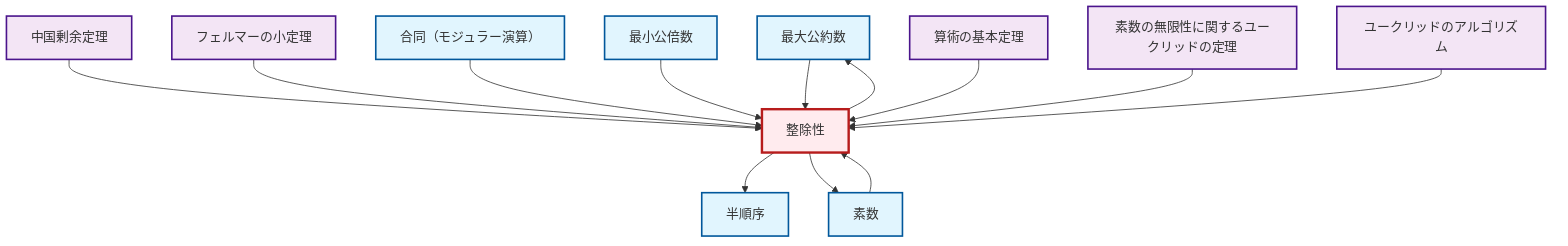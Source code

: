 graph TD
    classDef definition fill:#e1f5fe,stroke:#01579b,stroke-width:2px
    classDef theorem fill:#f3e5f5,stroke:#4a148c,stroke-width:2px
    classDef axiom fill:#fff3e0,stroke:#e65100,stroke-width:2px
    classDef example fill:#e8f5e9,stroke:#1b5e20,stroke-width:2px
    classDef current fill:#ffebee,stroke:#b71c1c,stroke-width:3px
    def-gcd["最大公約数"]:::definition
    def-partial-order["半順序"]:::definition
    thm-fermat-little["フェルマーの小定理"]:::theorem
    thm-fundamental-arithmetic["算術の基本定理"]:::theorem
    def-prime["素数"]:::definition
    def-lcm["最小公倍数"]:::definition
    thm-chinese-remainder["中国剰余定理"]:::theorem
    def-congruence["合同（モジュラー演算）"]:::definition
    thm-euclidean-algorithm["ユークリッドのアルゴリズム"]:::theorem
    def-divisibility["整除性"]:::definition
    thm-euclid-infinitude-primes["素数の無限性に関するユークリッドの定理"]:::theorem
    thm-chinese-remainder --> def-divisibility
    def-gcd --> def-divisibility
    thm-fermat-little --> def-divisibility
    def-divisibility --> def-partial-order
    def-prime --> def-divisibility
    def-congruence --> def-divisibility
    def-lcm --> def-divisibility
    def-divisibility --> def-prime
    thm-fundamental-arithmetic --> def-divisibility
    thm-euclid-infinitude-primes --> def-divisibility
    def-divisibility --> def-gcd
    thm-euclidean-algorithm --> def-divisibility
    class def-divisibility current